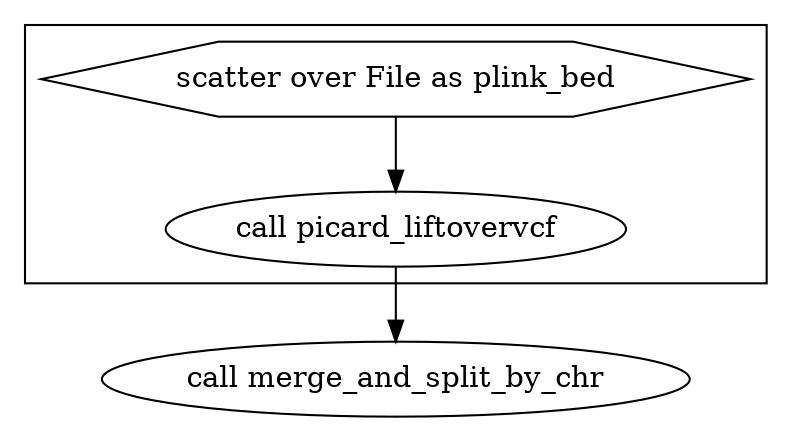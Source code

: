 digraph liftover_plink_beds {
  #rankdir=LR;
  compound=true;

  # Links
  SCATTER_0_VARIABLE_plink_bed -> CALL_picard_liftovervcf
  CALL_picard_liftovervcf -> CALL_merge_and_split_by_chr

  # Nodes
  subgraph cluster_0 {
    style="filled,solid";
    fillcolor=white;
    CALL_picard_liftovervcf [label="call picard_liftovervcf"]
    SCATTER_0_VARIABLE_plink_bed [shape="hexagon" label="scatter over File as plink_bed"]
  }
  CALL_merge_and_split_by_chr [label="call merge_and_split_by_chr"]
}
